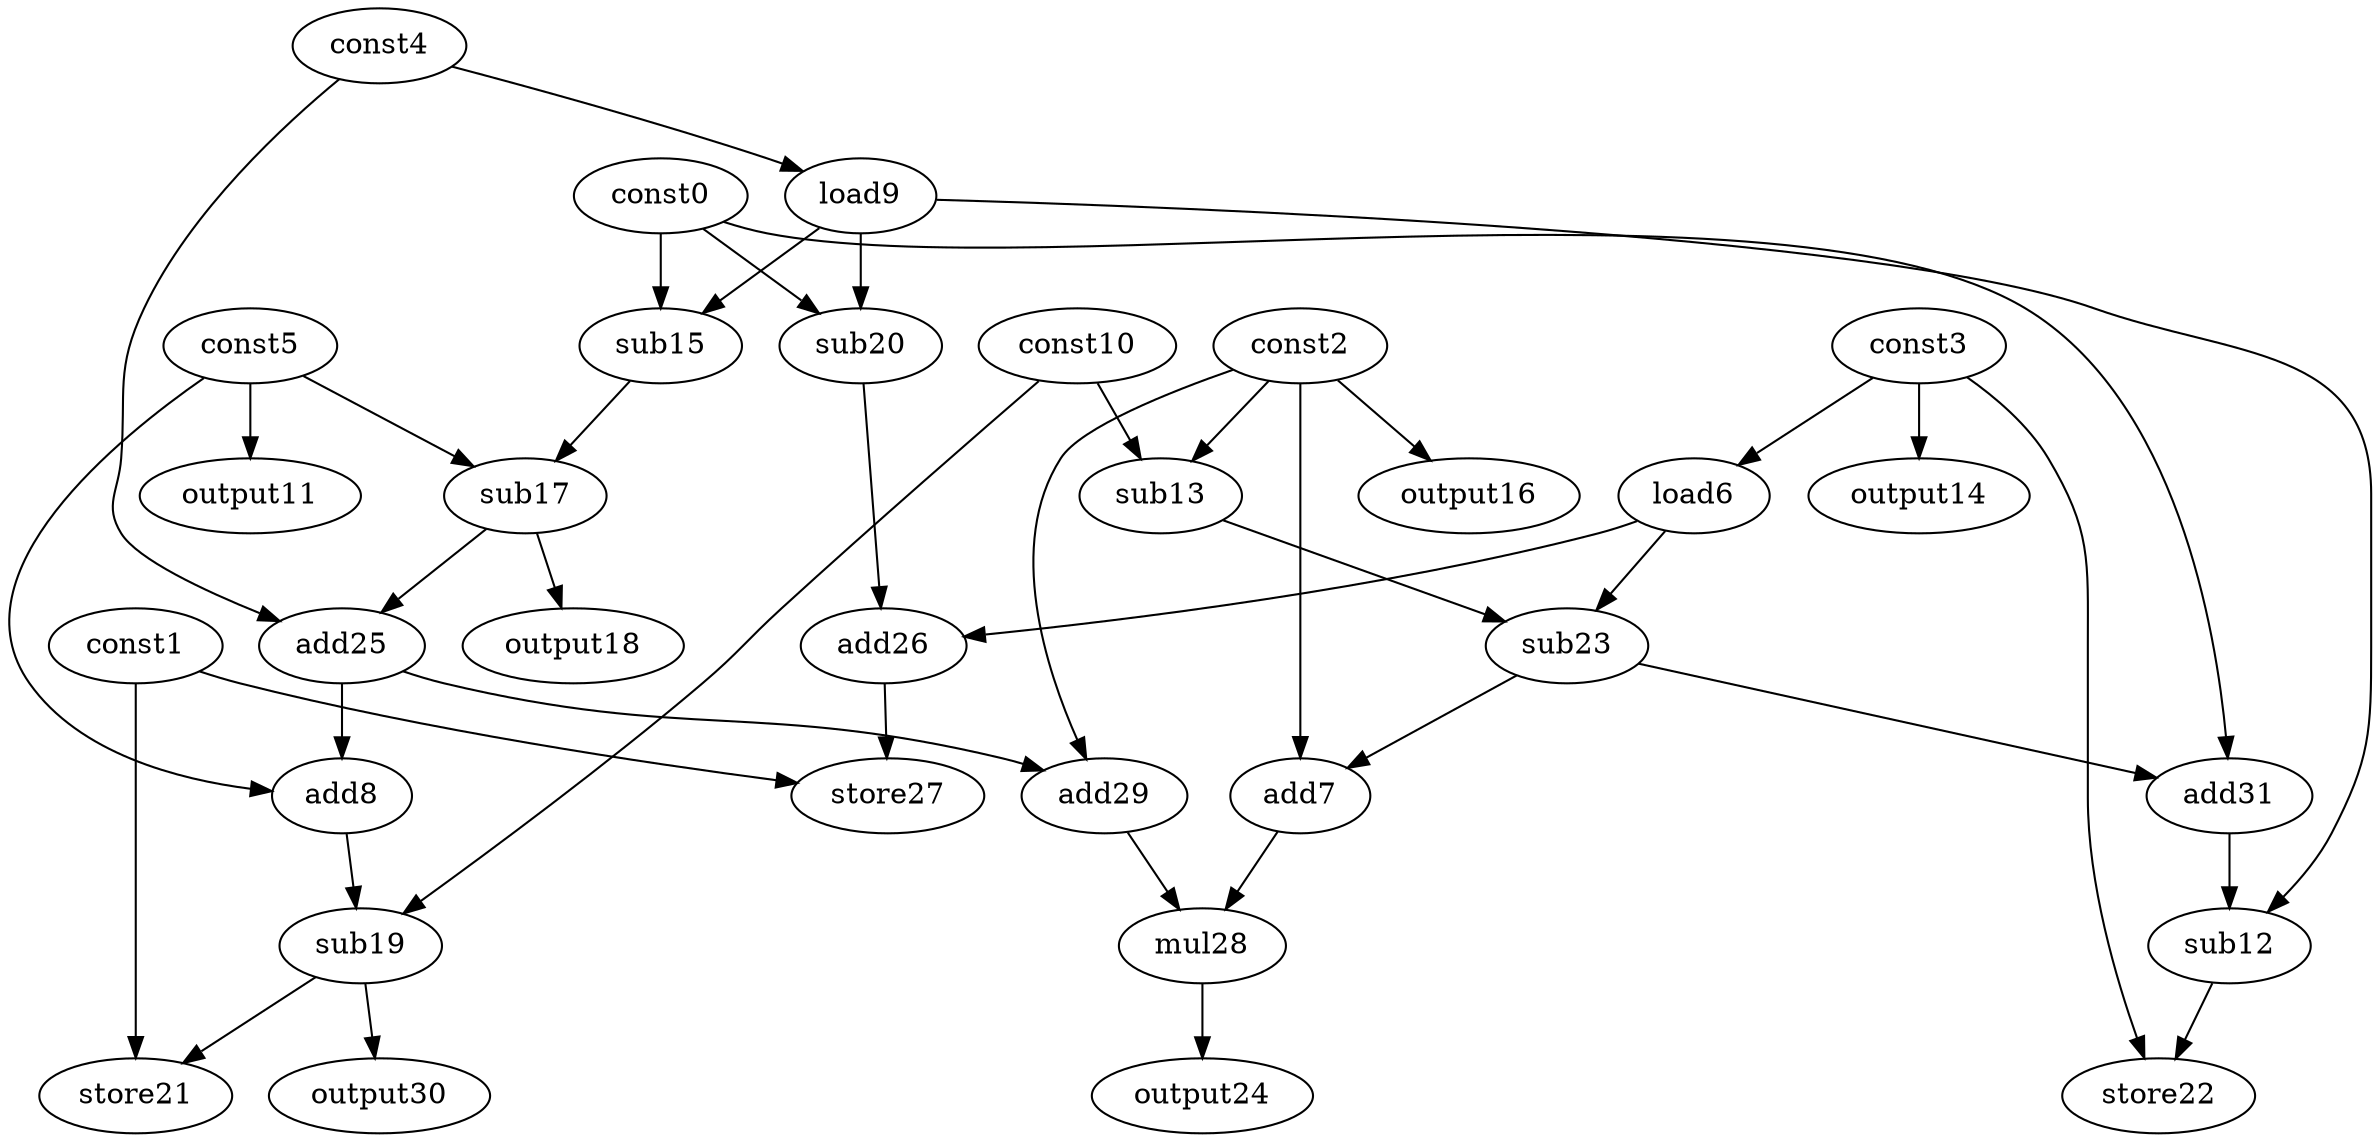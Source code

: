 digraph G { 
const0[opcode=const]; 
const1[opcode=const]; 
const2[opcode=const]; 
const3[opcode=const]; 
const4[opcode=const]; 
const5[opcode=const]; 
load6[opcode=load]; 
add7[opcode=add]; 
add8[opcode=add]; 
load9[opcode=load]; 
const10[opcode=const]; 
output11[opcode=output]; 
sub12[opcode=sub]; 
sub13[opcode=sub]; 
output14[opcode=output]; 
sub15[opcode=sub]; 
output16[opcode=output]; 
sub17[opcode=sub]; 
output18[opcode=output]; 
sub19[opcode=sub]; 
sub20[opcode=sub]; 
store21[opcode=store]; 
store22[opcode=store]; 
sub23[opcode=sub]; 
output24[opcode=output]; 
add25[opcode=add]; 
add26[opcode=add]; 
store27[opcode=store]; 
mul28[opcode=mul]; 
add29[opcode=add]; 
output30[opcode=output]; 
add31[opcode=add]; 
const3->load6[operand=0];
const4->load9[operand=0];
const5->output11[operand=0];
const10->sub13[operand=0];
const2->sub13[operand=1];
const3->output14[operand=0];
const2->output16[operand=0];
const0->sub15[operand=0];
load9->sub15[operand=1];
const0->sub20[operand=0];
load9->sub20[operand=1];
sub13->sub23[operand=0];
load6->sub23[operand=1];
const2->add7[operand=0];
sub23->add7[operand=1];
const5->sub17[operand=0];
sub15->sub17[operand=1];
sub20->add26[operand=0];
load6->add26[operand=1];
const0->add31[operand=0];
sub23->add31[operand=1];
load9->sub12[operand=0];
add31->sub12[operand=1];
sub17->output18[operand=0];
sub17->add25[operand=0];
const4->add25[operand=1];
const1->store27[operand=0];
add26->store27[operand=1];
add25->add8[operand=0];
const5->add8[operand=1];
const3->store22[operand=0];
sub12->store22[operand=1];
add25->add29[operand=0];
const2->add29[operand=1];
add8->sub19[operand=0];
const10->sub19[operand=1];
add29->mul28[operand=0];
add7->mul28[operand=1];
const1->store21[operand=0];
sub19->store21[operand=1];
mul28->output24[operand=0];
sub19->output30[operand=0];
}
